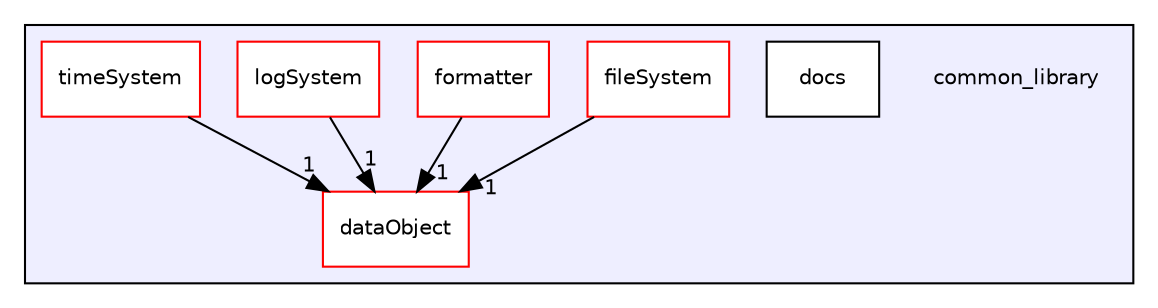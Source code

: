 digraph "/home/iijimarobot/workspace/Ubuntu/workspace/gitSpace/common_library/common_library" {
  compound=true
  node [ fontsize="10", fontname="Helvetica"];
  edge [ labelfontsize="10", labelfontname="Helvetica"];
  subgraph clusterdir_09a3f5de0991353e96b0713821b92fb6 {
    graph [ bgcolor="#eeeeff", pencolor="black", label="" URL="dir_09a3f5de0991353e96b0713821b92fb6.html"];
    dir_09a3f5de0991353e96b0713821b92fb6 [shape=plaintext label="common_library"];
  dir_38f5a69fab2cf79a5e8dfd2c0018f8c2 [shape=box label="dataObject" fillcolor="white" style="filled" color="red" URL="dir_38f5a69fab2cf79a5e8dfd2c0018f8c2.html"];
  dir_033d9990000e17293e0bfff6c2529abc [shape=box label="docs" fillcolor="white" style="filled" URL="dir_033d9990000e17293e0bfff6c2529abc.html"];
  dir_3c5013bede42281f6ea490de2ff3d3f7 [shape=box label="fileSystem" fillcolor="white" style="filled" color="red" URL="dir_3c5013bede42281f6ea490de2ff3d3f7.html"];
  dir_9f9de5e7c1c52cd2ba564af87f54e525 [shape=box label="formatter" fillcolor="white" style="filled" color="red" URL="dir_9f9de5e7c1c52cd2ba564af87f54e525.html"];
  dir_a732e53396a1f3918ed7ce9c8ddc0f8f [shape=box label="logSystem" fillcolor="white" style="filled" color="red" URL="dir_a732e53396a1f3918ed7ce9c8ddc0f8f.html"];
  dir_3ce44b505d55aab5bcca00911b29e05b [shape=box label="timeSystem" fillcolor="white" style="filled" color="red" URL="dir_3ce44b505d55aab5bcca00911b29e05b.html"];
  }
  dir_3c5013bede42281f6ea490de2ff3d3f7->dir_38f5a69fab2cf79a5e8dfd2c0018f8c2 [headlabel="1", labeldistance=1.5 headhref="dir_000002_000001.html"];
  dir_a732e53396a1f3918ed7ce9c8ddc0f8f->dir_38f5a69fab2cf79a5e8dfd2c0018f8c2 [headlabel="1", labeldistance=1.5 headhref="dir_000004_000001.html"];
  dir_9f9de5e7c1c52cd2ba564af87f54e525->dir_38f5a69fab2cf79a5e8dfd2c0018f8c2 [headlabel="1", labeldistance=1.5 headhref="dir_000003_000001.html"];
  dir_3ce44b505d55aab5bcca00911b29e05b->dir_38f5a69fab2cf79a5e8dfd2c0018f8c2 [headlabel="1", labeldistance=1.5 headhref="dir_000005_000001.html"];
}
